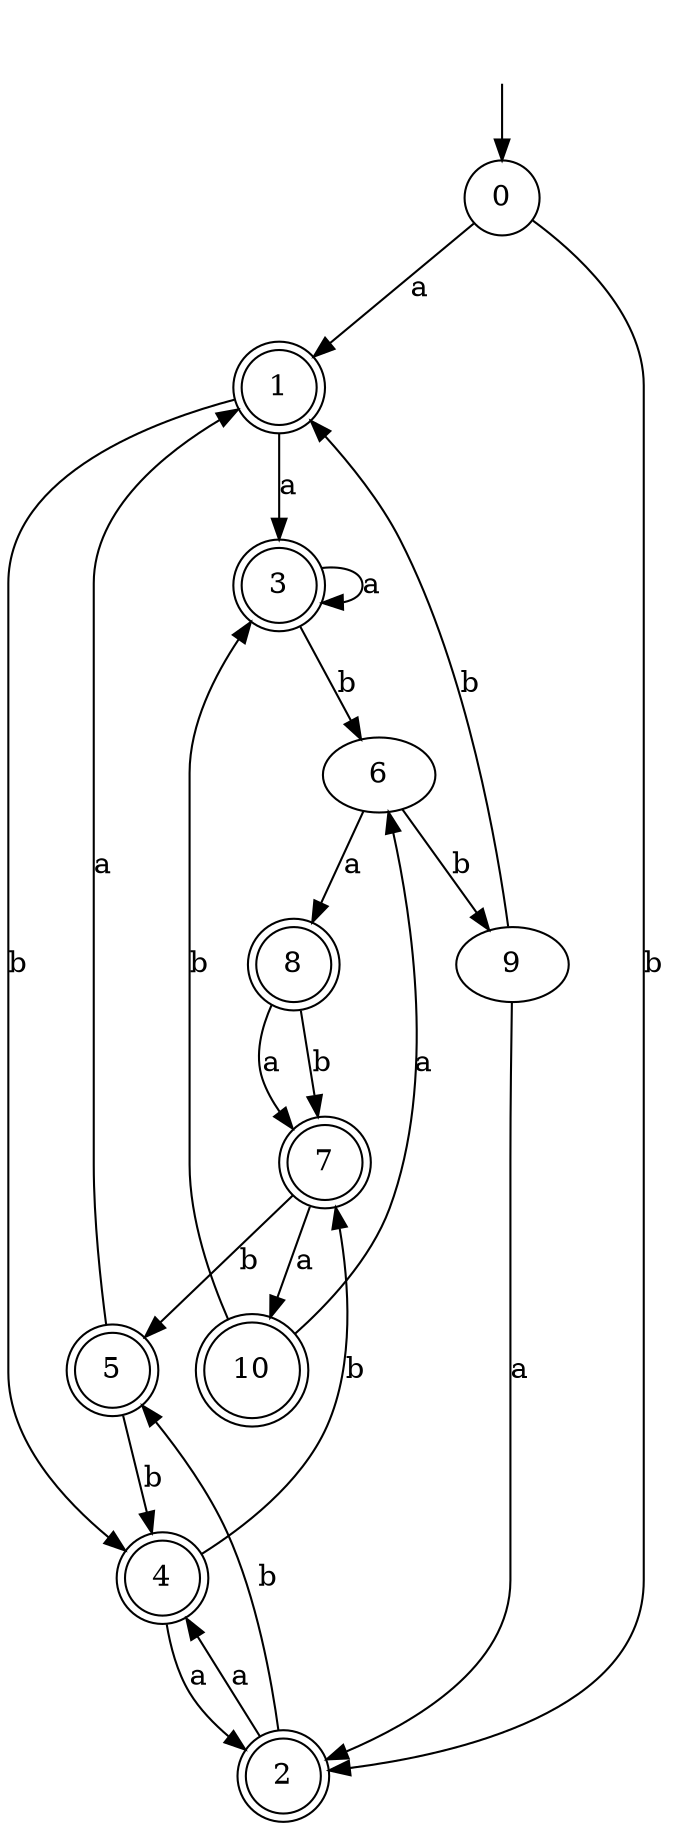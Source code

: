 digraph RandomDFA {
  __start0 [label="", shape=none];
  __start0 -> 0 [label=""];
  0 [shape=circle]
  0 -> 1 [label="a"]
  0 -> 2 [label="b"]
  1 [shape=doublecircle]
  1 -> 3 [label="a"]
  1 -> 4 [label="b"]
  2 [shape=doublecircle]
  2 -> 4 [label="a"]
  2 -> 5 [label="b"]
  3 [shape=doublecircle]
  3 -> 3 [label="a"]
  3 -> 6 [label="b"]
  4 [shape=doublecircle]
  4 -> 2 [label="a"]
  4 -> 7 [label="b"]
  5 [shape=doublecircle]
  5 -> 1 [label="a"]
  5 -> 4 [label="b"]
  6
  6 -> 8 [label="a"]
  6 -> 9 [label="b"]
  7 [shape=doublecircle]
  7 -> 10 [label="a"]
  7 -> 5 [label="b"]
  8 [shape=doublecircle]
  8 -> 7 [label="a"]
  8 -> 7 [label="b"]
  9
  9 -> 2 [label="a"]
  9 -> 1 [label="b"]
  10 [shape=doublecircle]
  10 -> 6 [label="a"]
  10 -> 3 [label="b"]
}
